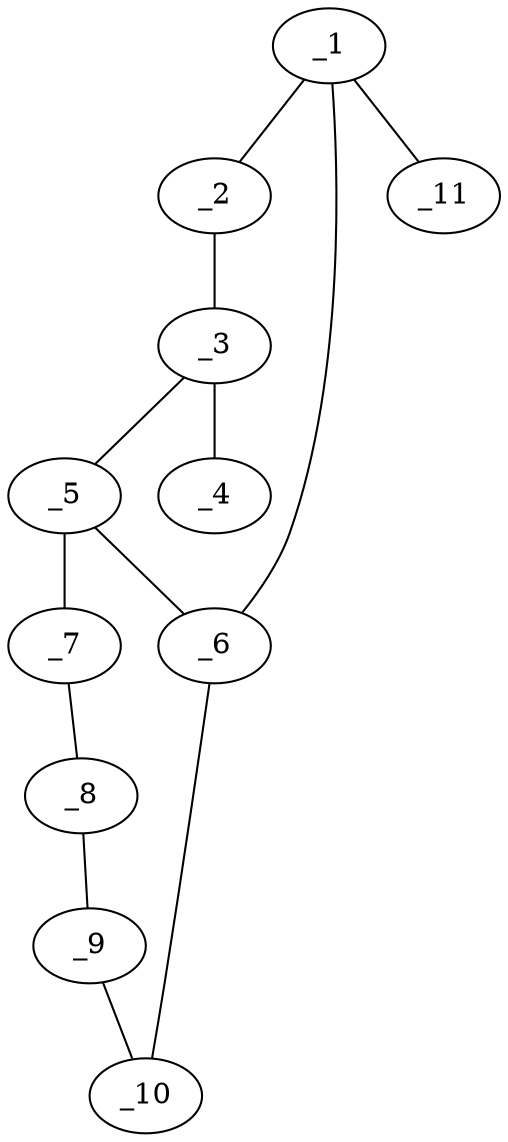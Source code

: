 graph molid617409 {
	_1	 [charge=0,
		chem=1,
		symbol="C  ",
		x="4.6831",
		y="-0.809"];
	_2	 [charge=0,
		chem=2,
		symbol="O  ",
		x="5.2709",
		y=0];
	_1 -- _2	 [valence=1];
	_6	 [charge=0,
		chem=1,
		symbol="C  ",
		x="3.7321",
		y="-0.5"];
	_1 -- _6	 [valence=1];
	_11	 [charge=0,
		chem=1,
		symbol="C  ",
		x="4.9921",
		y="-1.7601"];
	_1 -- _11	 [valence=1];
	_3	 [charge=0,
		chem=1,
		symbol="C  ",
		x="4.6831",
		y="0.809"];
	_2 -- _3	 [valence=1];
	_4	 [charge=0,
		chem=2,
		symbol="O  ",
		x="4.9921",
		y="1.7601"];
	_3 -- _4	 [valence=2];
	_5	 [charge=0,
		chem=4,
		symbol="N  ",
		x="3.7321",
		y="0.5"];
	_3 -- _5	 [valence=1];
	_5 -- _6	 [valence=1];
	_7	 [charge=0,
		chem=1,
		symbol="C  ",
		x="2.866",
		y=1];
	_5 -- _7	 [valence=1];
	_10	 [charge=0,
		chem=1,
		symbol="C  ",
		x="2.866",
		y="-1"];
	_6 -- _10	 [valence=1];
	_8	 [charge=0,
		chem=1,
		symbol="C  ",
		x=2,
		y="0.5"];
	_7 -- _8	 [valence=1];
	_9	 [charge=0,
		chem=1,
		symbol="C  ",
		x=2,
		y="-0.5"];
	_8 -- _9	 [valence=1];
	_9 -- _10	 [valence=2];
}
